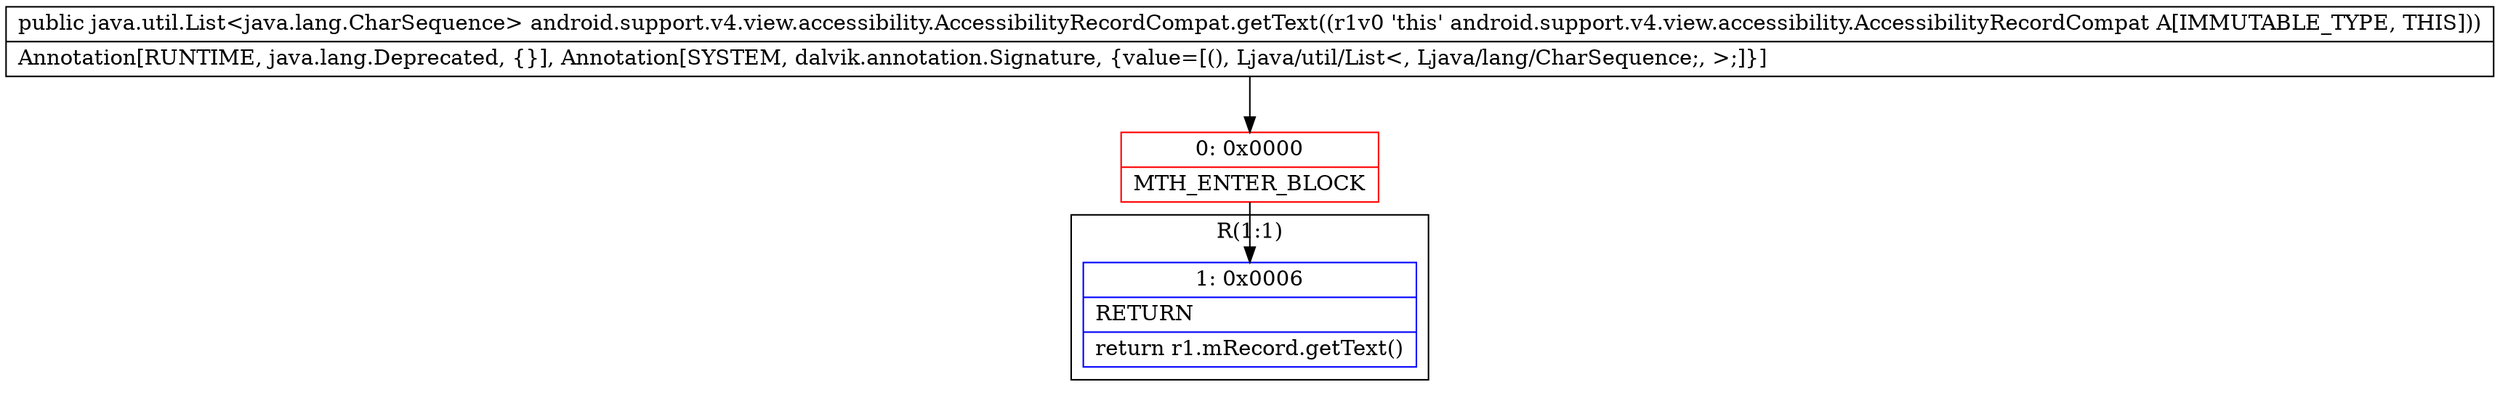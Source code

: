 digraph "CFG forandroid.support.v4.view.accessibility.AccessibilityRecordCompat.getText()Ljava\/util\/List;" {
subgraph cluster_Region_767281284 {
label = "R(1:1)";
node [shape=record,color=blue];
Node_1 [shape=record,label="{1\:\ 0x0006|RETURN\l|return r1.mRecord.getText()\l}"];
}
Node_0 [shape=record,color=red,label="{0\:\ 0x0000|MTH_ENTER_BLOCK\l}"];
MethodNode[shape=record,label="{public java.util.List\<java.lang.CharSequence\> android.support.v4.view.accessibility.AccessibilityRecordCompat.getText((r1v0 'this' android.support.v4.view.accessibility.AccessibilityRecordCompat A[IMMUTABLE_TYPE, THIS]))  | Annotation[RUNTIME, java.lang.Deprecated, \{\}], Annotation[SYSTEM, dalvik.annotation.Signature, \{value=[(), Ljava\/util\/List\<, Ljava\/lang\/CharSequence;, \>;]\}]\l}"];
MethodNode -> Node_0;
Node_0 -> Node_1;
}

